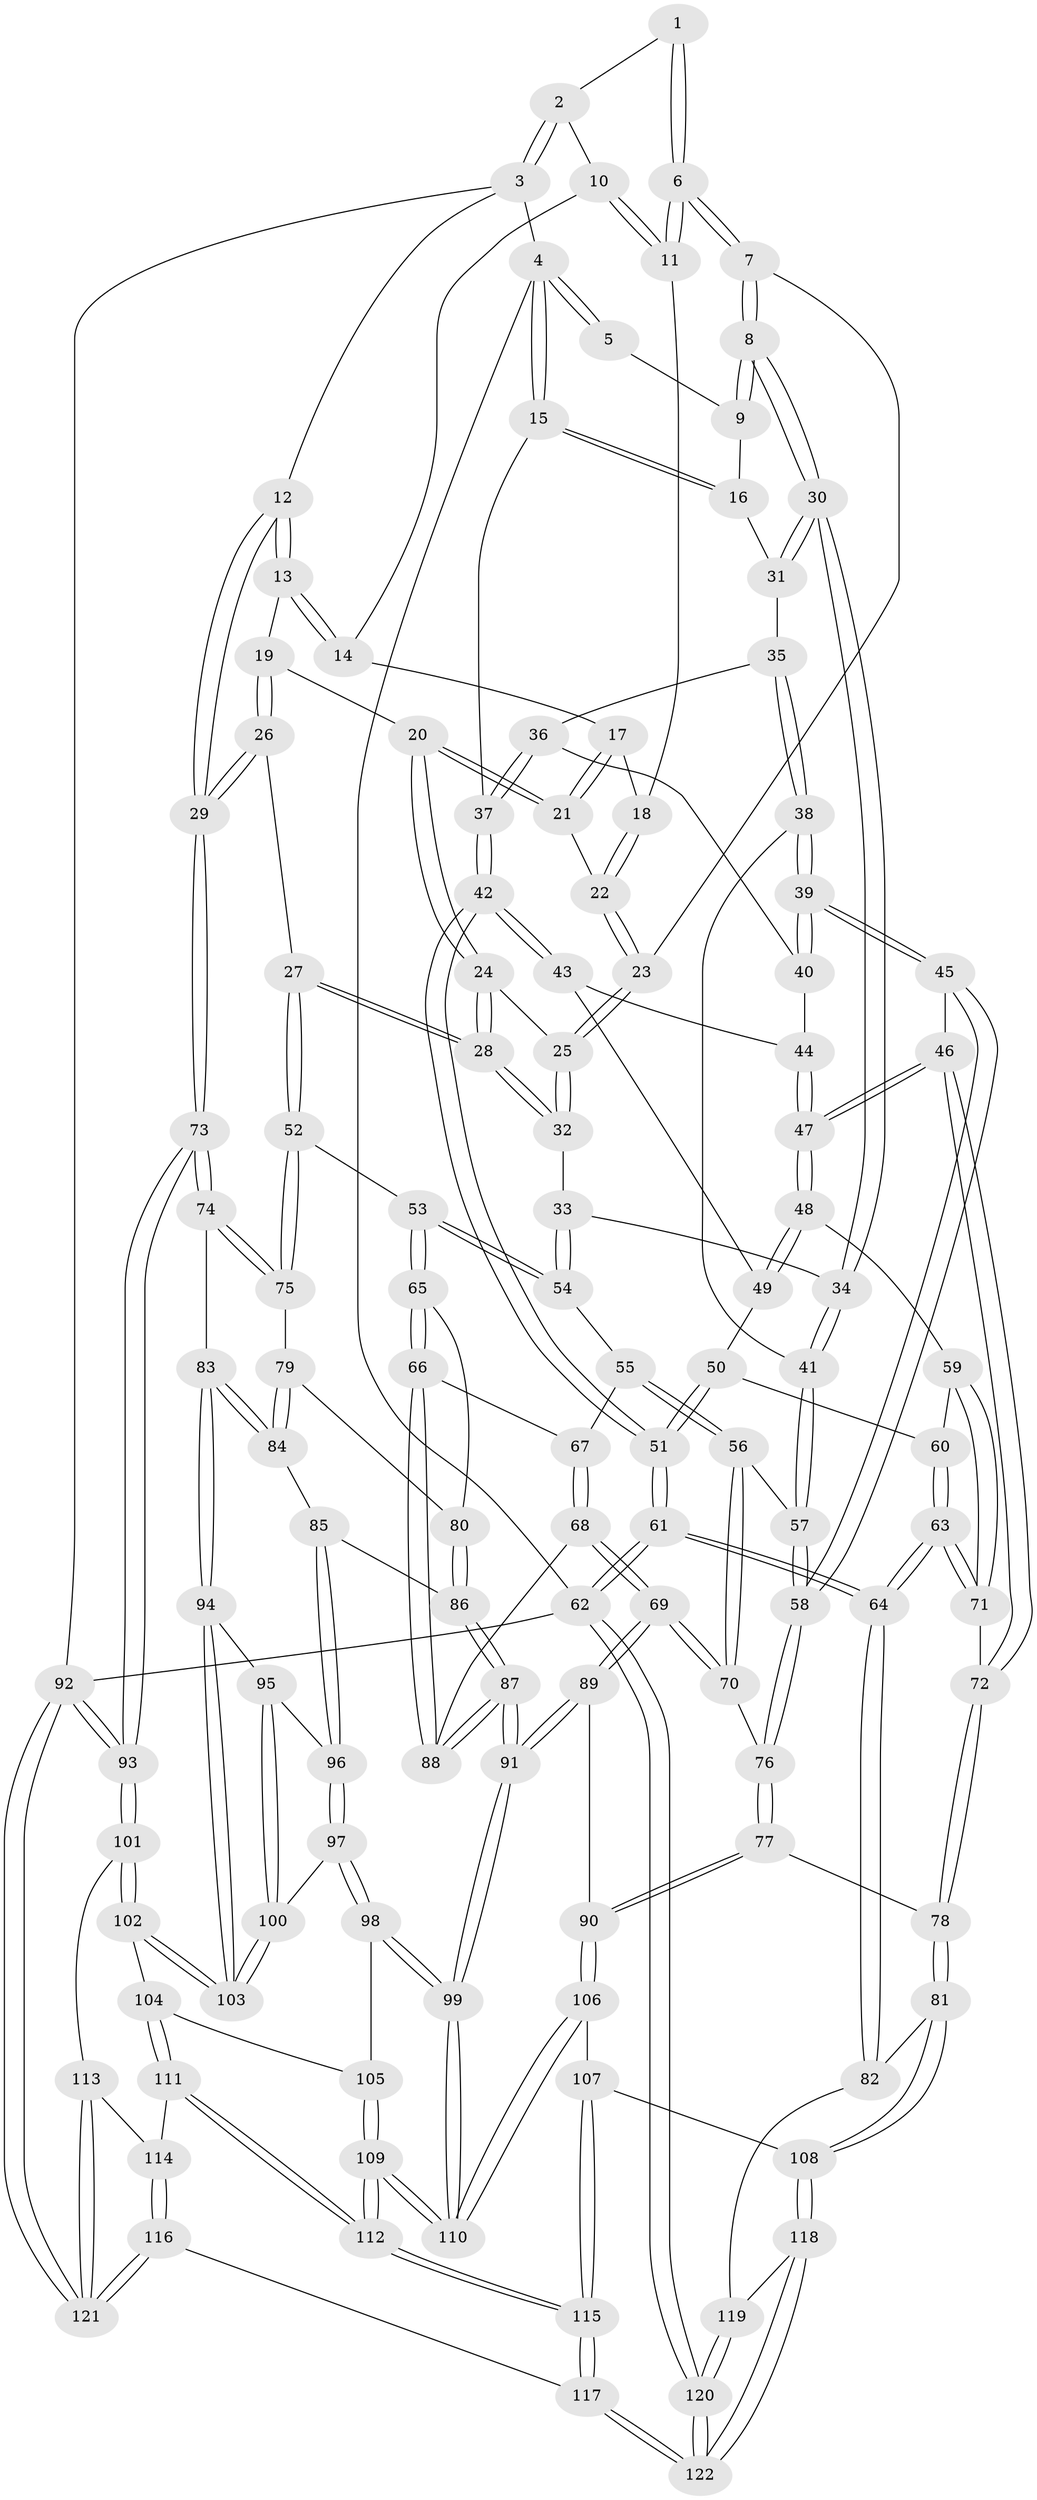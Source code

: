 // coarse degree distribution, {3: 0.058823529411764705, 5: 0.47058823529411764, 4: 0.3411764705882353, 8: 0.03529411764705882, 6: 0.08235294117647059, 7: 0.011764705882352941}
// Generated by graph-tools (version 1.1) at 2025/06/03/04/25 22:06:38]
// undirected, 122 vertices, 302 edges
graph export_dot {
graph [start="1"]
  node [color=gray90,style=filled];
  1 [pos="+0.554608001496751+0"];
  2 [pos="+0.8972371754367159+0"];
  3 [pos="+1+0"];
  4 [pos="+0+0"];
  5 [pos="+0.49414449547895645+0"];
  6 [pos="+0.6010524845839984+0.050951611564880345"];
  7 [pos="+0.5732163222088137+0.14561493799776895"];
  8 [pos="+0.4875722646189724+0.20158588836553787"];
  9 [pos="+0.4212741418768792+0.005631930909734661"];
  10 [pos="+0.7999334362810548+0.001364865858500546"];
  11 [pos="+0.7112502171081623+0.06983661102428759"];
  12 [pos="+1+0"];
  13 [pos="+1+0.11484639734254586"];
  14 [pos="+0.8189486381841142+0.07894700631139416"];
  15 [pos="+0+0"];
  16 [pos="+0.2705888881520154+0.15488342311497807"];
  17 [pos="+0.8113805111874366+0.09205677878408616"];
  18 [pos="+0.7542331644558828+0.12330735167248881"];
  19 [pos="+0.9508955235766485+0.17611984278989326"];
  20 [pos="+0.8697300973633822+0.19400142606142162"];
  21 [pos="+0.8517551939156824+0.18728057908577067"];
  22 [pos="+0.7500765704844549+0.185270308706863"];
  23 [pos="+0.7023391207472344+0.22987022219373757"];
  24 [pos="+0.8412531945490361+0.25664316559763745"];
  25 [pos="+0.702383141994318+0.23012233499627008"];
  26 [pos="+0.9224565421081983+0.4175676078631722"];
  27 [pos="+0.8305250153872507+0.4168561884426142"];
  28 [pos="+0.822319078047223+0.3944348126885896"];
  29 [pos="+1+0.5292881903211157"];
  30 [pos="+0.4480906622268249+0.24272119950040288"];
  31 [pos="+0.2851041431664737+0.1756999123455592"];
  32 [pos="+0.7029980232778726+0.242397543497034"];
  33 [pos="+0.6037844929450291+0.36958466295732173"];
  34 [pos="+0.4661464664794147+0.3294769182849414"];
  35 [pos="+0.24919950663950394+0.2582211519175877"];
  36 [pos="+0.17158461291705+0.30063069345832083"];
  37 [pos="+0+0"];
  38 [pos="+0.25353846376561945+0.4059487537361146"];
  39 [pos="+0.24932859429905274+0.4119458932746513"];
  40 [pos="+0.14041920780314893+0.34921491404706867"];
  41 [pos="+0.45537112209086333+0.35081010866308227"];
  42 [pos="+0+0.16292977430620903"];
  43 [pos="+0.08006456864249459+0.3586175610800715"];
  44 [pos="+0.11570764829855253+0.35505639833820835"];
  45 [pos="+0.23619601658928593+0.4735293021621794"];
  46 [pos="+0.21893441052175577+0.47622372585876865"];
  47 [pos="+0.19574292026569046+0.4766381843805562"];
  48 [pos="+0.1926523177719439+0.47698035505068803"];
  49 [pos="+0.09490462989286086+0.4175622788392023"];
  50 [pos="+0.06656087870230175+0.4728098354260254"];
  51 [pos="+0+0.51972543600253"];
  52 [pos="+0.7945641179596116+0.44605141731532877"];
  53 [pos="+0.6947039234201821+0.4501632346000142"];
  54 [pos="+0.6582130490906013+0.4358567730090399"];
  55 [pos="+0.5825862828048216+0.500723601356891"];
  56 [pos="+0.4978133436739428+0.5159952620820416"];
  57 [pos="+0.44804925877796525+0.4459062267042094"];
  58 [pos="+0.3016034560977335+0.5547344812680735"];
  59 [pos="+0.1852152518725804+0.48096014990536096"];
  60 [pos="+0.1014326954059448+0.5011445633985759"];
  61 [pos="+0+0.7264582308050737"];
  62 [pos="+0+1"];
  63 [pos="+0.08485135772192577+0.5674135178454182"];
  64 [pos="+0+0.7282450357022529"];
  65 [pos="+0.6499812811747108+0.5953056862635732"];
  66 [pos="+0.6275568718023373+0.6042671914664374"];
  67 [pos="+0.5919675578119371+0.5270911114901152"];
  68 [pos="+0.5263870550194822+0.6285294159697024"];
  69 [pos="+0.5076791040184495+0.6309517860552855"];
  70 [pos="+0.4976127751563116+0.6053655182817198"];
  71 [pos="+0.12471068005547693+0.5671646066512938"];
  72 [pos="+0.1545963202840971+0.5866976171007838"];
  73 [pos="+1+0.5631393395531581"];
  74 [pos="+0.8372562063105046+0.6455694014982871"];
  75 [pos="+0.7934417628399019+0.552405766977541"];
  76 [pos="+0.30166142277662655+0.5555762985986608"];
  77 [pos="+0.2777710335737247+0.6640289286824702"];
  78 [pos="+0.22569055932399373+0.6985600307303711"];
  79 [pos="+0.706460157439284+0.6046711492439396"];
  80 [pos="+0.6802113781187111+0.6061476029145273"];
  81 [pos="+0.15918833398009008+0.770446854938072"];
  82 [pos="+0.009370013355794436+0.7658633842400201"];
  83 [pos="+0.8302959063722438+0.6605339341452655"];
  84 [pos="+0.7453022091043444+0.6589561766227094"];
  85 [pos="+0.7041945023131996+0.6888221722681567"];
  86 [pos="+0.7011715305697105+0.6887767736281012"];
  87 [pos="+0.6486435802205703+0.7180756200350846"];
  88 [pos="+0.6097892376530373+0.6203501125280497"];
  89 [pos="+0.48665412136549946+0.6835662457154464"];
  90 [pos="+0.4306852900991901+0.7319252322739461"];
  91 [pos="+0.631447546279735+0.7725692794582129"];
  92 [pos="+1+1"];
  93 [pos="+1+0.7591299524309958"];
  94 [pos="+0.829953017188244+0.6673716662520881"];
  95 [pos="+0.7559201399356745+0.7182160993979984"];
  96 [pos="+0.7226855311961269+0.7061692522957335"];
  97 [pos="+0.7186960785423906+0.7794614183808098"];
  98 [pos="+0.7170413027346513+0.7814739332357032"];
  99 [pos="+0.6426345381682019+0.8159430255274324"];
  100 [pos="+0.7500610425928746+0.7539954763820477"];
  101 [pos="+1+0.8031097696178717"];
  102 [pos="+0.8741385336878078+0.8025916497028516"];
  103 [pos="+0.8566041039175333+0.7694133044152207"];
  104 [pos="+0.8707147580579297+0.8064279062002004"];
  105 [pos="+0.7909569195118193+0.8096283955040076"];
  106 [pos="+0.43374425315515674+0.7695806027471701"];
  107 [pos="+0.40350800686811644+0.8578281404340037"];
  108 [pos="+0.25646348935514474+0.912966495982804"];
  109 [pos="+0.639921414479496+0.9279294842015525"];
  110 [pos="+0.6320902382141048+0.8641763449001583"];
  111 [pos="+0.842616443439884+0.8718293487407682"];
  112 [pos="+0.6410760286263174+0.9758807459440186"];
  113 [pos="+0.934775343766204+0.9397728503241322"];
  114 [pos="+0.8641578152672291+0.9165771038623177"];
  115 [pos="+0.6116104105304927+1"];
  116 [pos="+0.8142585911782007+1"];
  117 [pos="+0.6144597916331983+1"];
  118 [pos="+0.23902316778974675+1"];
  119 [pos="+0.028637296137849804+0.8183507477668267"];
  120 [pos="+0.18564325870570023+1"];
  121 [pos="+0.9082138641915863+1"];
  122 [pos="+0.23166984596635612+1"];
  1 -- 2;
  1 -- 6;
  1 -- 6;
  2 -- 3;
  2 -- 3;
  2 -- 10;
  3 -- 4;
  3 -- 12;
  3 -- 92;
  4 -- 5;
  4 -- 5;
  4 -- 15;
  4 -- 15;
  4 -- 62;
  5 -- 9;
  6 -- 7;
  6 -- 7;
  6 -- 11;
  6 -- 11;
  7 -- 8;
  7 -- 8;
  7 -- 23;
  8 -- 9;
  8 -- 9;
  8 -- 30;
  8 -- 30;
  9 -- 16;
  10 -- 11;
  10 -- 11;
  10 -- 14;
  11 -- 18;
  12 -- 13;
  12 -- 13;
  12 -- 29;
  12 -- 29;
  13 -- 14;
  13 -- 14;
  13 -- 19;
  14 -- 17;
  15 -- 16;
  15 -- 16;
  15 -- 37;
  16 -- 31;
  17 -- 18;
  17 -- 21;
  17 -- 21;
  18 -- 22;
  18 -- 22;
  19 -- 20;
  19 -- 26;
  19 -- 26;
  20 -- 21;
  20 -- 21;
  20 -- 24;
  20 -- 24;
  21 -- 22;
  22 -- 23;
  22 -- 23;
  23 -- 25;
  23 -- 25;
  24 -- 25;
  24 -- 28;
  24 -- 28;
  25 -- 32;
  25 -- 32;
  26 -- 27;
  26 -- 29;
  26 -- 29;
  27 -- 28;
  27 -- 28;
  27 -- 52;
  27 -- 52;
  28 -- 32;
  28 -- 32;
  29 -- 73;
  29 -- 73;
  30 -- 31;
  30 -- 31;
  30 -- 34;
  30 -- 34;
  31 -- 35;
  32 -- 33;
  33 -- 34;
  33 -- 54;
  33 -- 54;
  34 -- 41;
  34 -- 41;
  35 -- 36;
  35 -- 38;
  35 -- 38;
  36 -- 37;
  36 -- 37;
  36 -- 40;
  37 -- 42;
  37 -- 42;
  38 -- 39;
  38 -- 39;
  38 -- 41;
  39 -- 40;
  39 -- 40;
  39 -- 45;
  39 -- 45;
  40 -- 44;
  41 -- 57;
  41 -- 57;
  42 -- 43;
  42 -- 43;
  42 -- 51;
  42 -- 51;
  43 -- 44;
  43 -- 49;
  44 -- 47;
  44 -- 47;
  45 -- 46;
  45 -- 58;
  45 -- 58;
  46 -- 47;
  46 -- 47;
  46 -- 72;
  46 -- 72;
  47 -- 48;
  47 -- 48;
  48 -- 49;
  48 -- 49;
  48 -- 59;
  49 -- 50;
  50 -- 51;
  50 -- 51;
  50 -- 60;
  51 -- 61;
  51 -- 61;
  52 -- 53;
  52 -- 75;
  52 -- 75;
  53 -- 54;
  53 -- 54;
  53 -- 65;
  53 -- 65;
  54 -- 55;
  55 -- 56;
  55 -- 56;
  55 -- 67;
  56 -- 57;
  56 -- 70;
  56 -- 70;
  57 -- 58;
  57 -- 58;
  58 -- 76;
  58 -- 76;
  59 -- 60;
  59 -- 71;
  59 -- 71;
  60 -- 63;
  60 -- 63;
  61 -- 62;
  61 -- 62;
  61 -- 64;
  61 -- 64;
  62 -- 120;
  62 -- 120;
  62 -- 92;
  63 -- 64;
  63 -- 64;
  63 -- 71;
  63 -- 71;
  64 -- 82;
  64 -- 82;
  65 -- 66;
  65 -- 66;
  65 -- 80;
  66 -- 67;
  66 -- 88;
  66 -- 88;
  67 -- 68;
  67 -- 68;
  68 -- 69;
  68 -- 69;
  68 -- 88;
  69 -- 70;
  69 -- 70;
  69 -- 89;
  69 -- 89;
  70 -- 76;
  71 -- 72;
  72 -- 78;
  72 -- 78;
  73 -- 74;
  73 -- 74;
  73 -- 93;
  73 -- 93;
  74 -- 75;
  74 -- 75;
  74 -- 83;
  75 -- 79;
  76 -- 77;
  76 -- 77;
  77 -- 78;
  77 -- 90;
  77 -- 90;
  78 -- 81;
  78 -- 81;
  79 -- 80;
  79 -- 84;
  79 -- 84;
  80 -- 86;
  80 -- 86;
  81 -- 82;
  81 -- 108;
  81 -- 108;
  82 -- 119;
  83 -- 84;
  83 -- 84;
  83 -- 94;
  83 -- 94;
  84 -- 85;
  85 -- 86;
  85 -- 96;
  85 -- 96;
  86 -- 87;
  86 -- 87;
  87 -- 88;
  87 -- 88;
  87 -- 91;
  87 -- 91;
  89 -- 90;
  89 -- 91;
  89 -- 91;
  90 -- 106;
  90 -- 106;
  91 -- 99;
  91 -- 99;
  92 -- 93;
  92 -- 93;
  92 -- 121;
  92 -- 121;
  93 -- 101;
  93 -- 101;
  94 -- 95;
  94 -- 103;
  94 -- 103;
  95 -- 96;
  95 -- 100;
  95 -- 100;
  96 -- 97;
  96 -- 97;
  97 -- 98;
  97 -- 98;
  97 -- 100;
  98 -- 99;
  98 -- 99;
  98 -- 105;
  99 -- 110;
  99 -- 110;
  100 -- 103;
  100 -- 103;
  101 -- 102;
  101 -- 102;
  101 -- 113;
  102 -- 103;
  102 -- 103;
  102 -- 104;
  104 -- 105;
  104 -- 111;
  104 -- 111;
  105 -- 109;
  105 -- 109;
  106 -- 107;
  106 -- 110;
  106 -- 110;
  107 -- 108;
  107 -- 115;
  107 -- 115;
  108 -- 118;
  108 -- 118;
  109 -- 110;
  109 -- 110;
  109 -- 112;
  109 -- 112;
  111 -- 112;
  111 -- 112;
  111 -- 114;
  112 -- 115;
  112 -- 115;
  113 -- 114;
  113 -- 121;
  113 -- 121;
  114 -- 116;
  114 -- 116;
  115 -- 117;
  115 -- 117;
  116 -- 117;
  116 -- 121;
  116 -- 121;
  117 -- 122;
  117 -- 122;
  118 -- 119;
  118 -- 122;
  118 -- 122;
  119 -- 120;
  119 -- 120;
  120 -- 122;
  120 -- 122;
}
